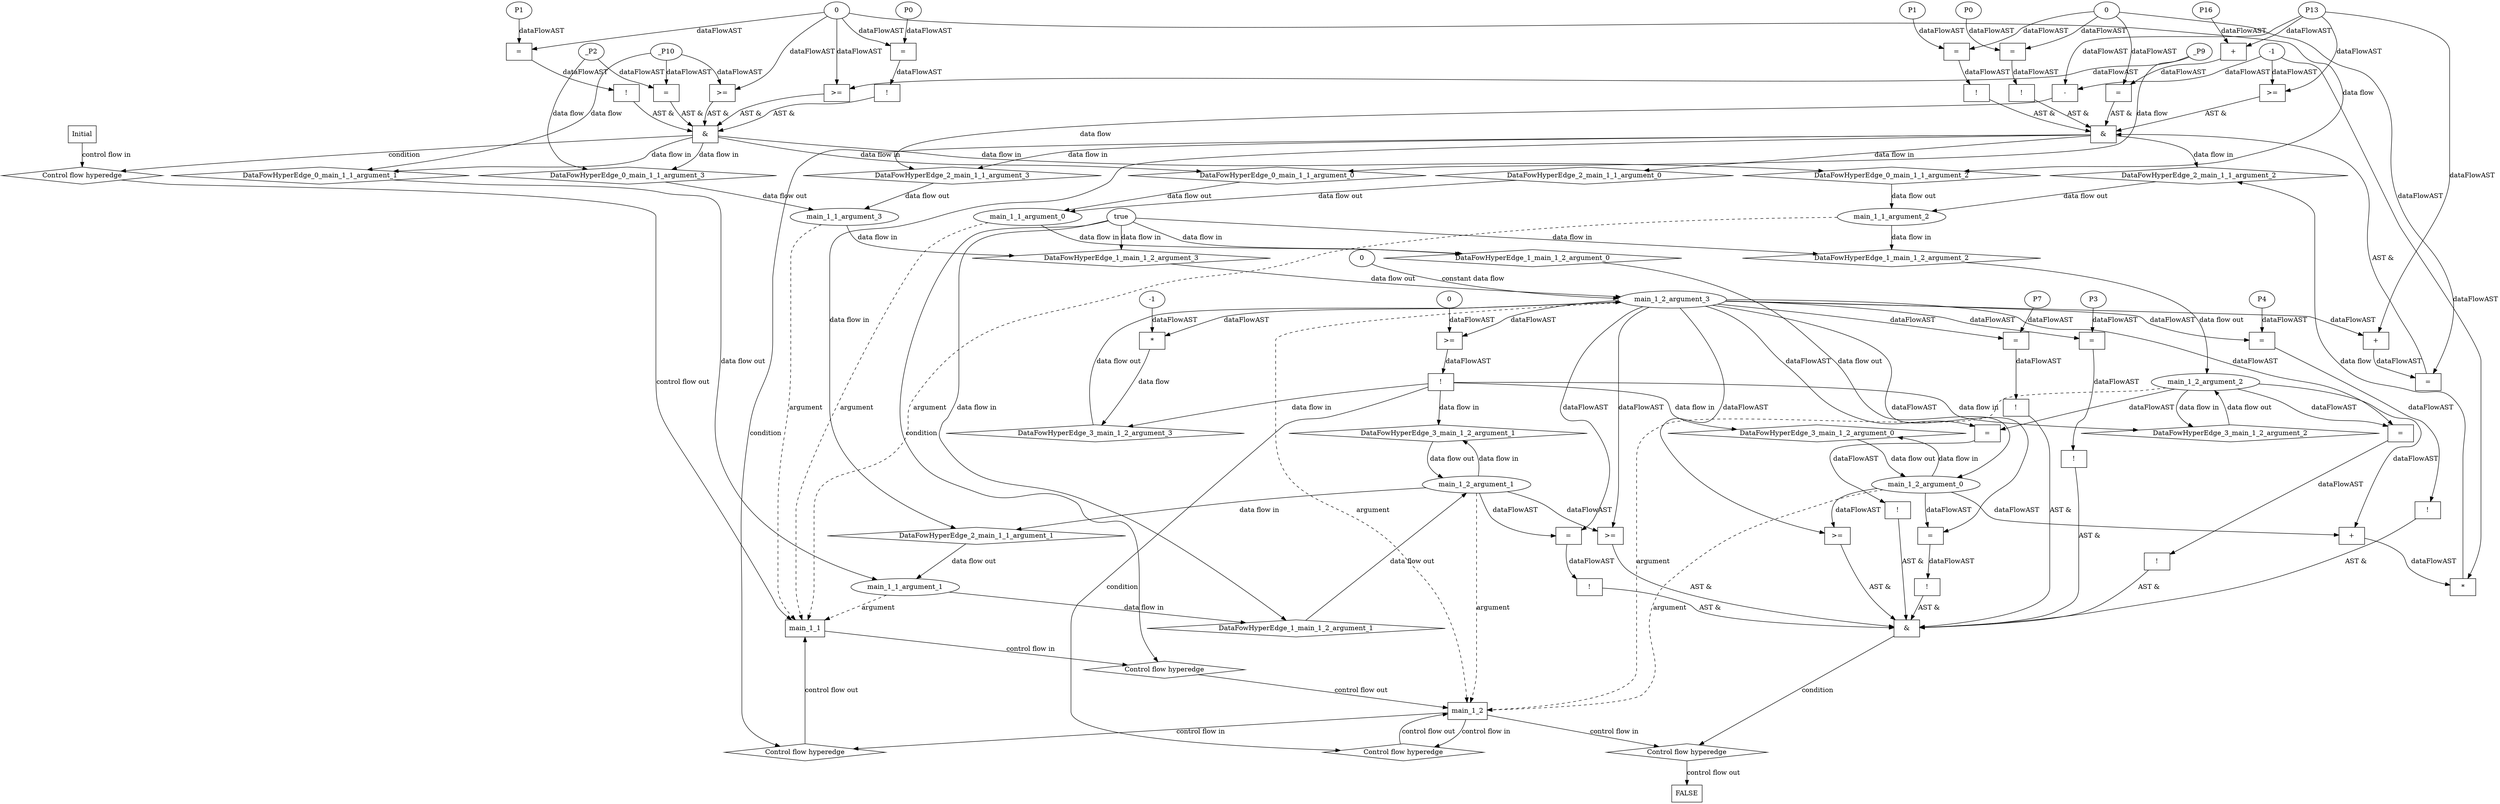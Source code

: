digraph dag {
"main_1_1" [label="main_1_1" nodeName="main_1_1" class=cfn  shape="rect"];
"main_1_2" [label="main_1_2" nodeName="main_1_2" class=cfn  shape="rect"];
FALSE [label="FALSE" nodeName=FALSE class=cfn  shape="rect"];
Initial [label="Initial" nodeName=Initial class=cfn  shape="rect"];
ControlFowHyperEdge_0 [label="Control flow hyperedge" nodeName=ControlFowHyperEdge_0 class=controlFlowHyperEdge shape="diamond"];
"Initial" -> ControlFowHyperEdge_0 [label="control flow in"]
ControlFowHyperEdge_0 -> "main_1_1" [label="control flow out"]
ControlFowHyperEdge_1 [label="Control flow hyperedge" nodeName=ControlFowHyperEdge_1 class=controlFlowHyperEdge shape="diamond"];
"main_1_1" -> ControlFowHyperEdge_1 [label="control flow in"]
ControlFowHyperEdge_1 -> "main_1_2" [label="control flow out"]
ControlFowHyperEdge_2 [label="Control flow hyperedge" nodeName=ControlFowHyperEdge_2 class=controlFlowHyperEdge shape="diamond"];
"main_1_2" -> ControlFowHyperEdge_2 [label="control flow in"]
ControlFowHyperEdge_2 -> "main_1_1" [label="control flow out"]
ControlFowHyperEdge_3 [label="Control flow hyperedge" nodeName=ControlFowHyperEdge_3 class=controlFlowHyperEdge shape="diamond"];
"main_1_2" -> ControlFowHyperEdge_3 [label="control flow in"]
ControlFowHyperEdge_3 -> "main_1_2" [label="control flow out"]
ControlFowHyperEdge_4 [label="Control flow hyperedge" nodeName=ControlFowHyperEdge_4 class=controlFlowHyperEdge shape="diamond"];
"main_1_2" -> ControlFowHyperEdge_4 [label="control flow in"]
ControlFowHyperEdge_4 -> "FALSE" [label="control flow out"]
"main_1_1_argument_0" [label="main_1_1_argument_0" nodeName=argument0 class=argument  head="main_1_1" shape="oval"];
"main_1_1_argument_0" -> "main_1_1"[label="argument" style="dashed"]
"main_1_1_argument_1" [label="main_1_1_argument_1" nodeName=argument1 class=argument  head="main_1_1" shape="oval"];
"main_1_1_argument_1" -> "main_1_1"[label="argument" style="dashed"]
"main_1_1_argument_2" [label="main_1_1_argument_2" nodeName=argument2 class=argument  head="main_1_1" shape="oval"];
"main_1_1_argument_2" -> "main_1_1"[label="argument" style="dashed"]
"main_1_1_argument_3" [label="main_1_1_argument_3" nodeName=argument3 class=argument  head="main_1_1" shape="oval"];
"main_1_1_argument_3" -> "main_1_1"[label="argument" style="dashed"]
"main_1_2_argument_0" [label="main_1_2_argument_0" nodeName=argument0 class=argument  head="main_1_2" shape="oval"];
"main_1_2_argument_0" -> "main_1_2"[label="argument" style="dashed"]
"main_1_2_argument_1" [label="main_1_2_argument_1" nodeName=argument1 class=argument  head="main_1_2" shape="oval"];
"main_1_2_argument_1" -> "main_1_2"[label="argument" style="dashed"]
"main_1_2_argument_2" [label="main_1_2_argument_2" nodeName=argument2 class=argument  head="main_1_2" shape="oval"];
"main_1_2_argument_2" -> "main_1_2"[label="argument" style="dashed"]
"main_1_2_argument_3" [label="main_1_2_argument_3" nodeName=argument3 class=argument  head="main_1_2" shape="oval"];
"main_1_2_argument_3" -> "main_1_2"[label="argument" style="dashed"]

"xxxmain_1_1___Initial_0xxx_and" [label="&" nodeName="xxxmain_1_1___Initial_0xxx_and" class=Operator shape="rect"];
"xxxmain_1_1___Initial_0xxxguard4_node_0" [label=">=" nodeName="xxxmain_1_1___Initial_0xxxguard4_node_0" class=Operator  shape="rect"];
"xxxmain_1_1___Initial_0xxxdataFlow_0_node_0" -> "xxxmain_1_1___Initial_0xxxguard4_node_0"[label="dataFlowAST"]
"xxxmain_1_1___Initial_0xxxdataFlow2_node_0" -> "xxxmain_1_1___Initial_0xxxguard4_node_0"[label="dataFlowAST"]

"xxxmain_1_1___Initial_0xxxguard4_node_0" -> "xxxmain_1_1___Initial_0xxx_and" [label="AST &"];
"xxxmain_1_1___Initial_0xxxguard_0_node_0" [label="=" nodeName="xxxmain_1_1___Initial_0xxxguard_0_node_0" class=Operator  shape="rect"];
"xxxmain_1_1___Initial_0xxxdataFlow3_node_0" -> "xxxmain_1_1___Initial_0xxxguard_0_node_0"[label="dataFlowAST"]
"xxxmain_1_1___Initial_0xxxdataFlow1_node_0" -> "xxxmain_1_1___Initial_0xxxguard_0_node_0"[label="dataFlowAST"]

"xxxmain_1_1___Initial_0xxxguard_0_node_0" -> "xxxmain_1_1___Initial_0xxx_and" [label="AST &"];
"xxxmain_1_1___Initial_0xxxguard3_node_0" [label="!" nodeName="xxxmain_1_1___Initial_0xxxguard3_node_0" class=Operator shape="rect"];
"xxxmain_1_1___Initial_0xxxguard3_node_1" [label="=" nodeName="xxxmain_1_1___Initial_0xxxguard3_node_1" class=Operator  shape="rect"];
"xxxmain_1_1___Initial_0xxxguard3_node_2" [label="P1" nodeName="xxxmain_1_1___Initial_0xxxguard3_node_2" class=Constant ];
"xxxmain_1_1___Initial_0xxxguard3_node_1" -> "xxxmain_1_1___Initial_0xxxguard3_node_0"[label="dataFlowAST"]
"xxxmain_1_1___Initial_0xxxguard3_node_2" -> "xxxmain_1_1___Initial_0xxxguard3_node_1"[label="dataFlowAST"]
"xxxmain_1_1___Initial_0xxxdataFlow2_node_0" -> "xxxmain_1_1___Initial_0xxxguard3_node_1"[label="dataFlowAST"]

"xxxmain_1_1___Initial_0xxxguard3_node_0" -> "xxxmain_1_1___Initial_0xxx_and" [label="AST &"];
"xxxmain_1_1___Initial_0xxxguard1_node_0" [label=">=" nodeName="xxxmain_1_1___Initial_0xxxguard1_node_0" class=Operator  shape="rect"];
"xxxmain_1_1___Initial_0xxxdataFlow1_node_0" -> "xxxmain_1_1___Initial_0xxxguard1_node_0"[label="dataFlowAST"]
"xxxmain_1_1___Initial_0xxxdataFlow2_node_0" -> "xxxmain_1_1___Initial_0xxxguard1_node_0"[label="dataFlowAST"]

"xxxmain_1_1___Initial_0xxxguard1_node_0" -> "xxxmain_1_1___Initial_0xxx_and" [label="AST &"];
"xxxmain_1_1___Initial_0xxxguard2_node_0" [label="!" nodeName="xxxmain_1_1___Initial_0xxxguard2_node_0" class=Operator shape="rect"];
"xxxmain_1_1___Initial_0xxxguard2_node_1" [label="=" nodeName="xxxmain_1_1___Initial_0xxxguard2_node_1" class=Operator  shape="rect"];
"xxxmain_1_1___Initial_0xxxguard2_node_2" [label="P0" nodeName="xxxmain_1_1___Initial_0xxxguard2_node_2" class=Constant ];
"xxxmain_1_1___Initial_0xxxguard2_node_1" -> "xxxmain_1_1___Initial_0xxxguard2_node_0"[label="dataFlowAST"]
"xxxmain_1_1___Initial_0xxxguard2_node_2" -> "xxxmain_1_1___Initial_0xxxguard2_node_1"[label="dataFlowAST"]
"xxxmain_1_1___Initial_0xxxdataFlow2_node_0" -> "xxxmain_1_1___Initial_0xxxguard2_node_1"[label="dataFlowAST"]

"xxxmain_1_1___Initial_0xxxguard2_node_0" -> "xxxmain_1_1___Initial_0xxx_and" [label="AST &"];
"xxxmain_1_1___Initial_0xxx_and" -> "ControlFowHyperEdge_0" [label="condition"];
"xxxmain_1_1___Initial_0xxxdataFlow_0_node_0" [label="_P9" nodeName="xxxmain_1_1___Initial_0xxxdataFlow_0_node_0" class=Constant ];

"xxxmain_1_1___Initial_0xxxdataFlow_0_node_0" -> "DataFowHyperEdge_0_main_1_1_argument_0" [label="data flow"];
"xxxmain_1_1___Initial_0xxxdataFlow1_node_0" [label="_P10" nodeName="xxxmain_1_1___Initial_0xxxdataFlow1_node_0" class=Constant ];

"xxxmain_1_1___Initial_0xxxdataFlow1_node_0" -> "DataFowHyperEdge_0_main_1_1_argument_1" [label="data flow"];
"xxxmain_1_1___Initial_0xxxdataFlow2_node_0" [label="0" nodeName="xxxmain_1_1___Initial_0xxxdataFlow2_node_0" class=Literal ];

"xxxmain_1_1___Initial_0xxxdataFlow2_node_0" -> "DataFowHyperEdge_0_main_1_1_argument_2" [label="data flow"];
"xxxmain_1_1___Initial_0xxxdataFlow3_node_0" [label="_P2" nodeName="xxxmain_1_1___Initial_0xxxdataFlow3_node_0" class=Constant ];

"xxxmain_1_1___Initial_0xxxdataFlow3_node_0" -> "DataFowHyperEdge_0_main_1_1_argument_3" [label="data flow"];
"xxxmain_1_2___main_1_1_1xxxguard_0_node_0" [label="true" nodeName="xxxmain_1_2___main_1_1_1xxxguard_0_node_0" class=BoolValue ];

"xxxmain_1_2___main_1_1_1xxxguard_0_node_0" -> "ControlFowHyperEdge_1" [label="condition"];
"xxxmain_1_1___main_1_2_2xxx_and" [label="&" nodeName="xxxmain_1_1___main_1_2_2xxx_and" class=Operator shape="rect"];
"xxxmain_1_1___main_1_2_2xxxguard3_node_0" [label="=" nodeName="xxxmain_1_1___main_1_2_2xxxguard3_node_0" class=Operator  shape="rect"];
"xxxmain_1_1___main_1_2_2xxxguard3_node_1" [label="+" nodeName="xxxmain_1_1___main_1_2_2xxxguard3_node_1" class= Operator shape="rect"];
"xxxmain_1_1___main_1_2_2xxxguard3_node_1" -> "xxxmain_1_1___main_1_2_2xxxguard3_node_0"[label="dataFlowAST"]
"xxxmain_1_1___main_1_2_2xxxguard1_node_3" -> "xxxmain_1_1___main_1_2_2xxxguard3_node_0"[label="dataFlowAST"]
"main_1_2_argument_3" -> "xxxmain_1_1___main_1_2_2xxxguard3_node_1"[label="dataFlowAST"]
"xxxmain_1_1___main_1_2_2xxxdataFlow1_node_2" -> "xxxmain_1_1___main_1_2_2xxxguard3_node_1"[label="dataFlowAST"]

"xxxmain_1_1___main_1_2_2xxxguard3_node_0" -> "xxxmain_1_1___main_1_2_2xxx_and" [label="AST &"];
"xxxmain_1_1___main_1_2_2xxxguard2_node_0" [label="=" nodeName="xxxmain_1_1___main_1_2_2xxxguard2_node_0" class=Operator  shape="rect"];
"xxxmain_1_1___main_1_2_2xxxguard2_node_1" [label="+" nodeName="xxxmain_1_1___main_1_2_2xxxguard2_node_1" class= Operator shape="rect"];
"xxxmain_1_1___main_1_2_2xxxguard2_node_2" [label="P16" nodeName="xxxmain_1_1___main_1_2_2xxxguard2_node_2" class=Constant ];
"xxxmain_1_1___main_1_2_2xxxguard2_node_1" -> "xxxmain_1_1___main_1_2_2xxxguard2_node_0"[label="dataFlowAST"]
"xxxmain_1_1___main_1_2_2xxxguard1_node_3" -> "xxxmain_1_1___main_1_2_2xxxguard2_node_0"[label="dataFlowAST"]
"xxxmain_1_1___main_1_2_2xxxguard2_node_2" -> "xxxmain_1_1___main_1_2_2xxxguard2_node_1"[label="dataFlowAST"]
"xxxmain_1_1___main_1_2_2xxxdataFlow1_node_2" -> "xxxmain_1_1___main_1_2_2xxxguard2_node_1"[label="dataFlowAST"]

"xxxmain_1_1___main_1_2_2xxxguard2_node_0" -> "xxxmain_1_1___main_1_2_2xxx_and" [label="AST &"];
"xxxmain_1_1___main_1_2_2xxxguard_0_node_0" [label=">=" nodeName="xxxmain_1_1___main_1_2_2xxxguard_0_node_0" class=Operator  shape="rect"];
"xxxmain_1_1___main_1_2_2xxxdataFlow_0_node_1" -> "xxxmain_1_1___main_1_2_2xxxguard_0_node_0"[label="dataFlowAST"]
"xxxmain_1_1___main_1_2_2xxxdataFlow1_node_2" -> "xxxmain_1_1___main_1_2_2xxxguard_0_node_0"[label="dataFlowAST"]

"xxxmain_1_1___main_1_2_2xxxguard_0_node_0" -> "xxxmain_1_1___main_1_2_2xxx_and" [label="AST &"];
"xxxmain_1_1___main_1_2_2xxxguard1_node_0" [label="!" nodeName="xxxmain_1_1___main_1_2_2xxxguard1_node_0" class=Operator shape="rect"];
"xxxmain_1_1___main_1_2_2xxxguard1_node_1" [label="=" nodeName="xxxmain_1_1___main_1_2_2xxxguard1_node_1" class=Operator  shape="rect"];
"xxxmain_1_1___main_1_2_2xxxguard1_node_2" [label="P0" nodeName="xxxmain_1_1___main_1_2_2xxxguard1_node_2" class=Constant ];
"xxxmain_1_1___main_1_2_2xxxguard1_node_3" [label="0" nodeName="xxxmain_1_1___main_1_2_2xxxguard1_node_3" class=Literal ];
"xxxmain_1_1___main_1_2_2xxxguard1_node_1" -> "xxxmain_1_1___main_1_2_2xxxguard1_node_0"[label="dataFlowAST"]
"xxxmain_1_1___main_1_2_2xxxguard1_node_2" -> "xxxmain_1_1___main_1_2_2xxxguard1_node_1"[label="dataFlowAST"]
"xxxmain_1_1___main_1_2_2xxxguard1_node_3" -> "xxxmain_1_1___main_1_2_2xxxguard1_node_1"[label="dataFlowAST"]

"xxxmain_1_1___main_1_2_2xxxguard1_node_0" -> "xxxmain_1_1___main_1_2_2xxx_and" [label="AST &"];
"xxxmain_1_1___main_1_2_2xxxguard4_node_0" [label="!" nodeName="xxxmain_1_1___main_1_2_2xxxguard4_node_0" class=Operator shape="rect"];
"xxxmain_1_1___main_1_2_2xxxguard4_node_1" [label="=" nodeName="xxxmain_1_1___main_1_2_2xxxguard4_node_1" class=Operator  shape="rect"];
"xxxmain_1_1___main_1_2_2xxxguard4_node_2" [label="P1" nodeName="xxxmain_1_1___main_1_2_2xxxguard4_node_2" class=Constant ];
"xxxmain_1_1___main_1_2_2xxxguard4_node_1" -> "xxxmain_1_1___main_1_2_2xxxguard4_node_0"[label="dataFlowAST"]
"xxxmain_1_1___main_1_2_2xxxguard4_node_2" -> "xxxmain_1_1___main_1_2_2xxxguard4_node_1"[label="dataFlowAST"]
"xxxmain_1_1___main_1_2_2xxxguard1_node_3" -> "xxxmain_1_1___main_1_2_2xxxguard4_node_1"[label="dataFlowAST"]

"xxxmain_1_1___main_1_2_2xxxguard4_node_0" -> "xxxmain_1_1___main_1_2_2xxx_and" [label="AST &"];
"xxxmain_1_1___main_1_2_2xxx_and" -> "ControlFowHyperEdge_2" [label="condition"];
"xxxmain_1_1___main_1_2_2xxxdataFlow_0_node_0" [label="*" nodeName="xxxmain_1_1___main_1_2_2xxxdataFlow_0_node_0" class=Operator  shape="rect"];
"xxxmain_1_1___main_1_2_2xxxdataFlow_0_node_1" [label="-1" nodeName="xxxmain_1_1___main_1_2_2xxxdataFlow_0_node_1" class=Coeff ];
"xxxmain_1_1___main_1_2_2xxxdataFlow_0_node_2" [label="+" nodeName="xxxmain_1_1___main_1_2_2xxxdataFlow_0_node_2" class= Operator shape="rect"];
"xxxmain_1_1___main_1_2_2xxxdataFlow_0_node_1" -> "xxxmain_1_1___main_1_2_2xxxdataFlow_0_node_0"[label="dataFlowAST"]
"xxxmain_1_1___main_1_2_2xxxdataFlow_0_node_2" -> "xxxmain_1_1___main_1_2_2xxxdataFlow_0_node_0"[label="dataFlowAST"]
"main_1_2_argument_0" -> "xxxmain_1_1___main_1_2_2xxxdataFlow_0_node_2"[label="dataFlowAST"]
"main_1_2_argument_2" -> "xxxmain_1_1___main_1_2_2xxxdataFlow_0_node_2"[label="dataFlowAST"]

"xxxmain_1_1___main_1_2_2xxxdataFlow_0_node_0" -> "DataFowHyperEdge_2_main_1_1_argument_2" [label="data flow"];
"xxxmain_1_1___main_1_2_2xxxdataFlow1_node_0" [label="-" nodeName="xxxmain_1_1___main_1_2_2xxxdataFlow1_node_0" class= Operator shape="rect"];
"xxxmain_1_1___main_1_2_2xxxdataFlow_0_node_1" [label="-1" nodeName="xxxmain_1_1___main_1_2_2xxxdataFlow_0_node_1" class=Literal ];
"xxxmain_1_1___main_1_2_2xxxdataFlow1_node_2" [label="P13" nodeName="xxxmain_1_1___main_1_2_2xxxdataFlow1_node_2" class=Constant ];
"xxxmain_1_1___main_1_2_2xxxdataFlow_0_node_1" -> "xxxmain_1_1___main_1_2_2xxxdataFlow1_node_0"[label="dataFlowAST"]
"xxxmain_1_1___main_1_2_2xxxdataFlow1_node_2" -> "xxxmain_1_1___main_1_2_2xxxdataFlow1_node_0"[label="dataFlowAST"]

"xxxmain_1_1___main_1_2_2xxxdataFlow1_node_0" -> "DataFowHyperEdge_2_main_1_1_argument_3" [label="data flow"];
"xxxmain_1_2___main_1_2_3xxxguard_0_node_0" [label="!" nodeName="xxxmain_1_2___main_1_2_3xxxguard_0_node_0" class=Operator shape="rect"];
"xxxmain_1_2___main_1_2_3xxxguard_0_node_1" [label=">=" nodeName="xxxmain_1_2___main_1_2_3xxxguard_0_node_1" class=Operator  shape="rect"];
"xxxmain_1_2___main_1_2_3xxxguard_0_node_3" [label="0" nodeName="xxxmain_1_2___main_1_2_3xxxguard_0_node_3" class=Literal ];
"xxxmain_1_2___main_1_2_3xxxguard_0_node_1" -> "xxxmain_1_2___main_1_2_3xxxguard_0_node_0"[label="dataFlowAST"]
"main_1_2_argument_3" -> "xxxmain_1_2___main_1_2_3xxxguard_0_node_1"[label="dataFlowAST"]
"xxxmain_1_2___main_1_2_3xxxguard_0_node_3" -> "xxxmain_1_2___main_1_2_3xxxguard_0_node_1"[label="dataFlowAST"]

"xxxmain_1_2___main_1_2_3xxxguard_0_node_0" -> "ControlFowHyperEdge_3" [label="condition"];
"xxxmain_1_2___main_1_2_3xxxdataFlow_0_node_0" [label="*" nodeName="xxxmain_1_2___main_1_2_3xxxdataFlow_0_node_0" class=Operator  shape="rect"];
"xxxmain_1_2___main_1_2_3xxxdataFlow_0_node_1" [label="-1" nodeName="xxxmain_1_2___main_1_2_3xxxdataFlow_0_node_1" class=Coeff ];
"xxxmain_1_2___main_1_2_3xxxdataFlow_0_node_1" -> "xxxmain_1_2___main_1_2_3xxxdataFlow_0_node_0"[label="dataFlowAST"]
"main_1_2_argument_3" -> "xxxmain_1_2___main_1_2_3xxxdataFlow_0_node_0"[label="dataFlowAST"]

"xxxmain_1_2___main_1_2_3xxxdataFlow_0_node_0" -> "DataFowHyperEdge_3_main_1_2_argument_3" [label="data flow"];
"xxxFALSE___main_1_2_4xxx_and" [label="&" nodeName="xxxFALSE___main_1_2_4xxx_and" class=Operator shape="rect"];
"xxxFALSE___main_1_2_4xxxguard2_node_0" [label="!" nodeName="xxxFALSE___main_1_2_4xxxguard2_node_0" class=Operator shape="rect"];
"xxxFALSE___main_1_2_4xxxguard2_node_1" [label="=" nodeName="xxxFALSE___main_1_2_4xxxguard2_node_1" class=Operator  shape="rect"];
"xxxFALSE___main_1_2_4xxxguard2_node_1" -> "xxxFALSE___main_1_2_4xxxguard2_node_0"[label="dataFlowAST"]
"main_1_2_argument_2" -> "xxxFALSE___main_1_2_4xxxguard2_node_1"[label="dataFlowAST"]
"main_1_2_argument_3" -> "xxxFALSE___main_1_2_4xxxguard2_node_1"[label="dataFlowAST"]

"xxxFALSE___main_1_2_4xxxguard2_node_0" -> "xxxFALSE___main_1_2_4xxx_and" [label="AST &"];
"xxxFALSE___main_1_2_4xxxguard1_node_0" [label="!" nodeName="xxxFALSE___main_1_2_4xxxguard1_node_0" class=Operator shape="rect"];
"xxxFALSE___main_1_2_4xxxguard1_node_1" [label="=" nodeName="xxxFALSE___main_1_2_4xxxguard1_node_1" class=Operator  shape="rect"];
"xxxFALSE___main_1_2_4xxxguard1_node_1" -> "xxxFALSE___main_1_2_4xxxguard1_node_0"[label="dataFlowAST"]
"main_1_2_argument_2" -> "xxxFALSE___main_1_2_4xxxguard1_node_1"[label="dataFlowAST"]
"main_1_2_argument_3" -> "xxxFALSE___main_1_2_4xxxguard1_node_1"[label="dataFlowAST"]

"xxxFALSE___main_1_2_4xxxguard1_node_0" -> "xxxFALSE___main_1_2_4xxx_and" [label="AST &"];
"xxxFALSE___main_1_2_4xxxguard7_node_0" [label="!" nodeName="xxxFALSE___main_1_2_4xxxguard7_node_0" class=Operator shape="rect"];
"xxxFALSE___main_1_2_4xxxguard7_node_1" [label="=" nodeName="xxxFALSE___main_1_2_4xxxguard7_node_1" class=Operator  shape="rect"];
"xxxFALSE___main_1_2_4xxxguard7_node_2" [label="P7" nodeName="xxxFALSE___main_1_2_4xxxguard7_node_2" class=Constant ];
"xxxFALSE___main_1_2_4xxxguard7_node_1" -> "xxxFALSE___main_1_2_4xxxguard7_node_0"[label="dataFlowAST"]
"xxxFALSE___main_1_2_4xxxguard7_node_2" -> "xxxFALSE___main_1_2_4xxxguard7_node_1"[label="dataFlowAST"]
"main_1_2_argument_3" -> "xxxFALSE___main_1_2_4xxxguard7_node_1"[label="dataFlowAST"]

"xxxFALSE___main_1_2_4xxxguard7_node_0" -> "xxxFALSE___main_1_2_4xxx_and" [label="AST &"];
"xxxFALSE___main_1_2_4xxxguard8_node_0" [label="!" nodeName="xxxFALSE___main_1_2_4xxxguard8_node_0" class=Operator shape="rect"];
"xxxFALSE___main_1_2_4xxxguard8_node_1" [label="=" nodeName="xxxFALSE___main_1_2_4xxxguard8_node_1" class=Operator  shape="rect"];
"xxxFALSE___main_1_2_4xxxguard8_node_2" [label="P3" nodeName="xxxFALSE___main_1_2_4xxxguard8_node_2" class=Constant ];
"xxxFALSE___main_1_2_4xxxguard8_node_1" -> "xxxFALSE___main_1_2_4xxxguard8_node_0"[label="dataFlowAST"]
"xxxFALSE___main_1_2_4xxxguard8_node_2" -> "xxxFALSE___main_1_2_4xxxguard8_node_1"[label="dataFlowAST"]
"main_1_2_argument_3" -> "xxxFALSE___main_1_2_4xxxguard8_node_1"[label="dataFlowAST"]

"xxxFALSE___main_1_2_4xxxguard8_node_0" -> "xxxFALSE___main_1_2_4xxx_and" [label="AST &"];
"xxxFALSE___main_1_2_4xxxguard3_node_0" [label=">=" nodeName="xxxFALSE___main_1_2_4xxxguard3_node_0" class=Operator  shape="rect"];
"main_1_2_argument_3" -> "xxxFALSE___main_1_2_4xxxguard3_node_0"[label="dataFlowAST"]
"main_1_2_argument_1" -> "xxxFALSE___main_1_2_4xxxguard3_node_0"[label="dataFlowAST"]

"xxxFALSE___main_1_2_4xxxguard3_node_0" -> "xxxFALSE___main_1_2_4xxx_and" [label="AST &"];
"xxxFALSE___main_1_2_4xxxguard5_node_0" [label=">=" nodeName="xxxFALSE___main_1_2_4xxxguard5_node_0" class=Operator  shape="rect"];
"main_1_2_argument_3" -> "xxxFALSE___main_1_2_4xxxguard5_node_0"[label="dataFlowAST"]
"main_1_2_argument_0" -> "xxxFALSE___main_1_2_4xxxguard5_node_0"[label="dataFlowAST"]

"xxxFALSE___main_1_2_4xxxguard5_node_0" -> "xxxFALSE___main_1_2_4xxx_and" [label="AST &"];
"xxxFALSE___main_1_2_4xxxguard_0_node_0" [label="!" nodeName="xxxFALSE___main_1_2_4xxxguard_0_node_0" class=Operator shape="rect"];
"xxxFALSE___main_1_2_4xxxguard_0_node_1" [label="=" nodeName="xxxFALSE___main_1_2_4xxxguard_0_node_1" class=Operator  shape="rect"];
"xxxFALSE___main_1_2_4xxxguard_0_node_2" [label="P4" nodeName="xxxFALSE___main_1_2_4xxxguard_0_node_2" class=Constant ];
"xxxFALSE___main_1_2_4xxxguard_0_node_1" -> "xxxFALSE___main_1_2_4xxxguard_0_node_0"[label="dataFlowAST"]
"xxxFALSE___main_1_2_4xxxguard_0_node_2" -> "xxxFALSE___main_1_2_4xxxguard_0_node_1"[label="dataFlowAST"]
"main_1_2_argument_3" -> "xxxFALSE___main_1_2_4xxxguard_0_node_1"[label="dataFlowAST"]

"xxxFALSE___main_1_2_4xxxguard_0_node_0" -> "xxxFALSE___main_1_2_4xxx_and" [label="AST &"];
"xxxFALSE___main_1_2_4xxxguard4_node_0" [label="!" nodeName="xxxFALSE___main_1_2_4xxxguard4_node_0" class=Operator shape="rect"];
"xxxFALSE___main_1_2_4xxxguard4_node_1" [label="=" nodeName="xxxFALSE___main_1_2_4xxxguard4_node_1" class=Operator  shape="rect"];
"xxxFALSE___main_1_2_4xxxguard4_node_1" -> "xxxFALSE___main_1_2_4xxxguard4_node_0"[label="dataFlowAST"]
"main_1_2_argument_1" -> "xxxFALSE___main_1_2_4xxxguard4_node_1"[label="dataFlowAST"]
"main_1_2_argument_3" -> "xxxFALSE___main_1_2_4xxxguard4_node_1"[label="dataFlowAST"]

"xxxFALSE___main_1_2_4xxxguard4_node_0" -> "xxxFALSE___main_1_2_4xxx_and" [label="AST &"];
"xxxFALSE___main_1_2_4xxxguard6_node_0" [label="!" nodeName="xxxFALSE___main_1_2_4xxxguard6_node_0" class=Operator shape="rect"];
"xxxFALSE___main_1_2_4xxxguard6_node_1" [label="=" nodeName="xxxFALSE___main_1_2_4xxxguard6_node_1" class=Operator  shape="rect"];
"xxxFALSE___main_1_2_4xxxguard6_node_1" -> "xxxFALSE___main_1_2_4xxxguard6_node_0"[label="dataFlowAST"]
"main_1_2_argument_0" -> "xxxFALSE___main_1_2_4xxxguard6_node_1"[label="dataFlowAST"]
"main_1_2_argument_3" -> "xxxFALSE___main_1_2_4xxxguard6_node_1"[label="dataFlowAST"]

"xxxFALSE___main_1_2_4xxxguard6_node_0" -> "xxxFALSE___main_1_2_4xxx_and" [label="AST &"];
"xxxFALSE___main_1_2_4xxx_and" -> "ControlFowHyperEdge_4" [label="condition"];
"DataFowHyperEdge_0_main_1_1_argument_0" [label="DataFowHyperEdge_0_main_1_1_argument_0" nodeName="DataFowHyperEdge_0_main_1_1_argument_0" class=DataFlowHyperedge shape="diamond"];
"DataFowHyperEdge_0_main_1_1_argument_0" -> "main_1_1_argument_0"[label="data flow out"]
"xxxmain_1_1___Initial_0xxx_and" -> "DataFowHyperEdge_0_main_1_1_argument_0"[label="data flow in"]
"DataFowHyperEdge_0_main_1_1_argument_1" [label="DataFowHyperEdge_0_main_1_1_argument_1" nodeName="DataFowHyperEdge_0_main_1_1_argument_1" class=DataFlowHyperedge shape="diamond"];
"DataFowHyperEdge_0_main_1_1_argument_1" -> "main_1_1_argument_1"[label="data flow out"]
"xxxmain_1_1___Initial_0xxx_and" -> "DataFowHyperEdge_0_main_1_1_argument_1"[label="data flow in"]
"DataFowHyperEdge_0_main_1_1_argument_2" [label="DataFowHyperEdge_0_main_1_1_argument_2" nodeName="DataFowHyperEdge_0_main_1_1_argument_2" class=DataFlowHyperedge shape="diamond"];
"DataFowHyperEdge_0_main_1_1_argument_2" -> "main_1_1_argument_2"[label="data flow out"]
"xxxmain_1_1___Initial_0xxx_and" -> "DataFowHyperEdge_0_main_1_1_argument_2"[label="data flow in"]
"DataFowHyperEdge_0_main_1_1_argument_3" [label="DataFowHyperEdge_0_main_1_1_argument_3" nodeName="DataFowHyperEdge_0_main_1_1_argument_3" class=DataFlowHyperedge shape="diamond"];
"DataFowHyperEdge_0_main_1_1_argument_3" -> "main_1_1_argument_3"[label="data flow out"]
"xxxmain_1_1___Initial_0xxx_and" -> "DataFowHyperEdge_0_main_1_1_argument_3"[label="data flow in"]
"DataFowHyperEdge_1_main_1_2_argument_0" [label="DataFowHyperEdge_1_main_1_2_argument_0" nodeName="DataFowHyperEdge_1_main_1_2_argument_0" class=DataFlowHyperedge shape="diamond"];
"DataFowHyperEdge_1_main_1_2_argument_0" -> "main_1_2_argument_0"[label="data flow out"]
"xxxmain_1_2___main_1_1_1xxxguard_0_node_0" -> "DataFowHyperEdge_1_main_1_2_argument_0"[label="data flow in"]
"DataFowHyperEdge_1_main_1_2_argument_1" [label="DataFowHyperEdge_1_main_1_2_argument_1" nodeName="DataFowHyperEdge_1_main_1_2_argument_1" class=DataFlowHyperedge shape="diamond"];
"DataFowHyperEdge_1_main_1_2_argument_1" -> "main_1_2_argument_1"[label="data flow out"]
"xxxmain_1_2___main_1_1_1xxxguard_0_node_0" -> "DataFowHyperEdge_1_main_1_2_argument_1"[label="data flow in"]
"DataFowHyperEdge_1_main_1_2_argument_2" [label="DataFowHyperEdge_1_main_1_2_argument_2" nodeName="DataFowHyperEdge_1_main_1_2_argument_2" class=DataFlowHyperedge shape="diamond"];
"DataFowHyperEdge_1_main_1_2_argument_2" -> "main_1_2_argument_2"[label="data flow out"]
"xxxmain_1_2___main_1_1_1xxxguard_0_node_0" -> "DataFowHyperEdge_1_main_1_2_argument_2"[label="data flow in"]
"DataFowHyperEdge_1_main_1_2_argument_3" [label="DataFowHyperEdge_1_main_1_2_argument_3" nodeName="DataFowHyperEdge_1_main_1_2_argument_3" class=DataFlowHyperedge shape="diamond"];
"DataFowHyperEdge_1_main_1_2_argument_3" -> "main_1_2_argument_3"[label="data flow out"]
"xxxmain_1_2___main_1_1_1xxxguard_0_node_0" -> "DataFowHyperEdge_1_main_1_2_argument_3"[label="data flow in"]
"DataFowHyperEdge_2_main_1_1_argument_0" [label="DataFowHyperEdge_2_main_1_1_argument_0" nodeName="DataFowHyperEdge_2_main_1_1_argument_0" class=DataFlowHyperedge shape="diamond"];
"DataFowHyperEdge_2_main_1_1_argument_0" -> "main_1_1_argument_0"[label="data flow out"]
"xxxmain_1_1___main_1_2_2xxx_and" -> "DataFowHyperEdge_2_main_1_1_argument_0"[label="data flow in"]
"DataFowHyperEdge_2_main_1_1_argument_1" [label="DataFowHyperEdge_2_main_1_1_argument_1" nodeName="DataFowHyperEdge_2_main_1_1_argument_1" class=DataFlowHyperedge shape="diamond"];
"DataFowHyperEdge_2_main_1_1_argument_1" -> "main_1_1_argument_1"[label="data flow out"]
"xxxmain_1_1___main_1_2_2xxx_and" -> "DataFowHyperEdge_2_main_1_1_argument_1"[label="data flow in"]
"DataFowHyperEdge_2_main_1_1_argument_2" [label="DataFowHyperEdge_2_main_1_1_argument_2" nodeName="DataFowHyperEdge_2_main_1_1_argument_2" class=DataFlowHyperedge shape="diamond"];
"DataFowHyperEdge_2_main_1_1_argument_2" -> "main_1_1_argument_2"[label="data flow out"]
"xxxmain_1_1___main_1_2_2xxx_and" -> "DataFowHyperEdge_2_main_1_1_argument_2"[label="data flow in"]
"DataFowHyperEdge_2_main_1_1_argument_3" [label="DataFowHyperEdge_2_main_1_1_argument_3" nodeName="DataFowHyperEdge_2_main_1_1_argument_3" class=DataFlowHyperedge shape="diamond"];
"DataFowHyperEdge_2_main_1_1_argument_3" -> "main_1_1_argument_3"[label="data flow out"]
"xxxmain_1_1___main_1_2_2xxx_and" -> "DataFowHyperEdge_2_main_1_1_argument_3"[label="data flow in"]
"DataFowHyperEdge_3_main_1_2_argument_0" [label="DataFowHyperEdge_3_main_1_2_argument_0" nodeName="DataFowHyperEdge_3_main_1_2_argument_0" class=DataFlowHyperedge shape="diamond"];
"DataFowHyperEdge_3_main_1_2_argument_0" -> "main_1_2_argument_0"[label="data flow out"]
"xxxmain_1_2___main_1_2_3xxxguard_0_node_0" -> "DataFowHyperEdge_3_main_1_2_argument_0"[label="data flow in"]
"DataFowHyperEdge_3_main_1_2_argument_1" [label="DataFowHyperEdge_3_main_1_2_argument_1" nodeName="DataFowHyperEdge_3_main_1_2_argument_1" class=DataFlowHyperedge shape="diamond"];
"DataFowHyperEdge_3_main_1_2_argument_1" -> "main_1_2_argument_1"[label="data flow out"]
"xxxmain_1_2___main_1_2_3xxxguard_0_node_0" -> "DataFowHyperEdge_3_main_1_2_argument_1"[label="data flow in"]
"DataFowHyperEdge_3_main_1_2_argument_2" [label="DataFowHyperEdge_3_main_1_2_argument_2" nodeName="DataFowHyperEdge_3_main_1_2_argument_2" class=DataFlowHyperedge shape="diamond"];
"DataFowHyperEdge_3_main_1_2_argument_2" -> "main_1_2_argument_2"[label="data flow out"]
"xxxmain_1_2___main_1_2_3xxxguard_0_node_0" -> "DataFowHyperEdge_3_main_1_2_argument_2"[label="data flow in"]
"DataFowHyperEdge_3_main_1_2_argument_3" [label="DataFowHyperEdge_3_main_1_2_argument_3" nodeName="DataFowHyperEdge_3_main_1_2_argument_3" class=DataFlowHyperedge shape="diamond"];
"DataFowHyperEdge_3_main_1_2_argument_3" -> "main_1_2_argument_3"[label="data flow out"]
"xxxmain_1_2___main_1_2_3xxxguard_0_node_0" -> "DataFowHyperEdge_3_main_1_2_argument_3"[label="data flow in"]
"xxxFALSE___main_1_2_4xxxmain_1_2_argument_3_constant_0" [label="0" nodeName="xxxFALSE___main_1_2_4xxxmain_1_2_argument_3_constant_0" class=Constant];
"xxxFALSE___main_1_2_4xxxmain_1_2_argument_3_constant_0" -> "main_1_2_argument_3" [label="constant data flow"];
"main_1_1_argument_0" -> "DataFowHyperEdge_1_main_1_2_argument_0"[label="data flow in"]
"main_1_1_argument_1" -> "DataFowHyperEdge_1_main_1_2_argument_1"[label="data flow in"]
"main_1_1_argument_2" -> "DataFowHyperEdge_1_main_1_2_argument_2"[label="data flow in"]
"main_1_1_argument_3" -> "DataFowHyperEdge_1_main_1_2_argument_3"[label="data flow in"]
"main_1_2_argument_1" -> "DataFowHyperEdge_2_main_1_1_argument_1"[label="data flow in"]
"main_1_2_argument_0" -> "DataFowHyperEdge_3_main_1_2_argument_0"[label="data flow in"]
"main_1_2_argument_1" -> "DataFowHyperEdge_3_main_1_2_argument_1"[label="data flow in"]
"main_1_2_argument_2" -> "DataFowHyperEdge_3_main_1_2_argument_2"[label="data flow in"]




}
